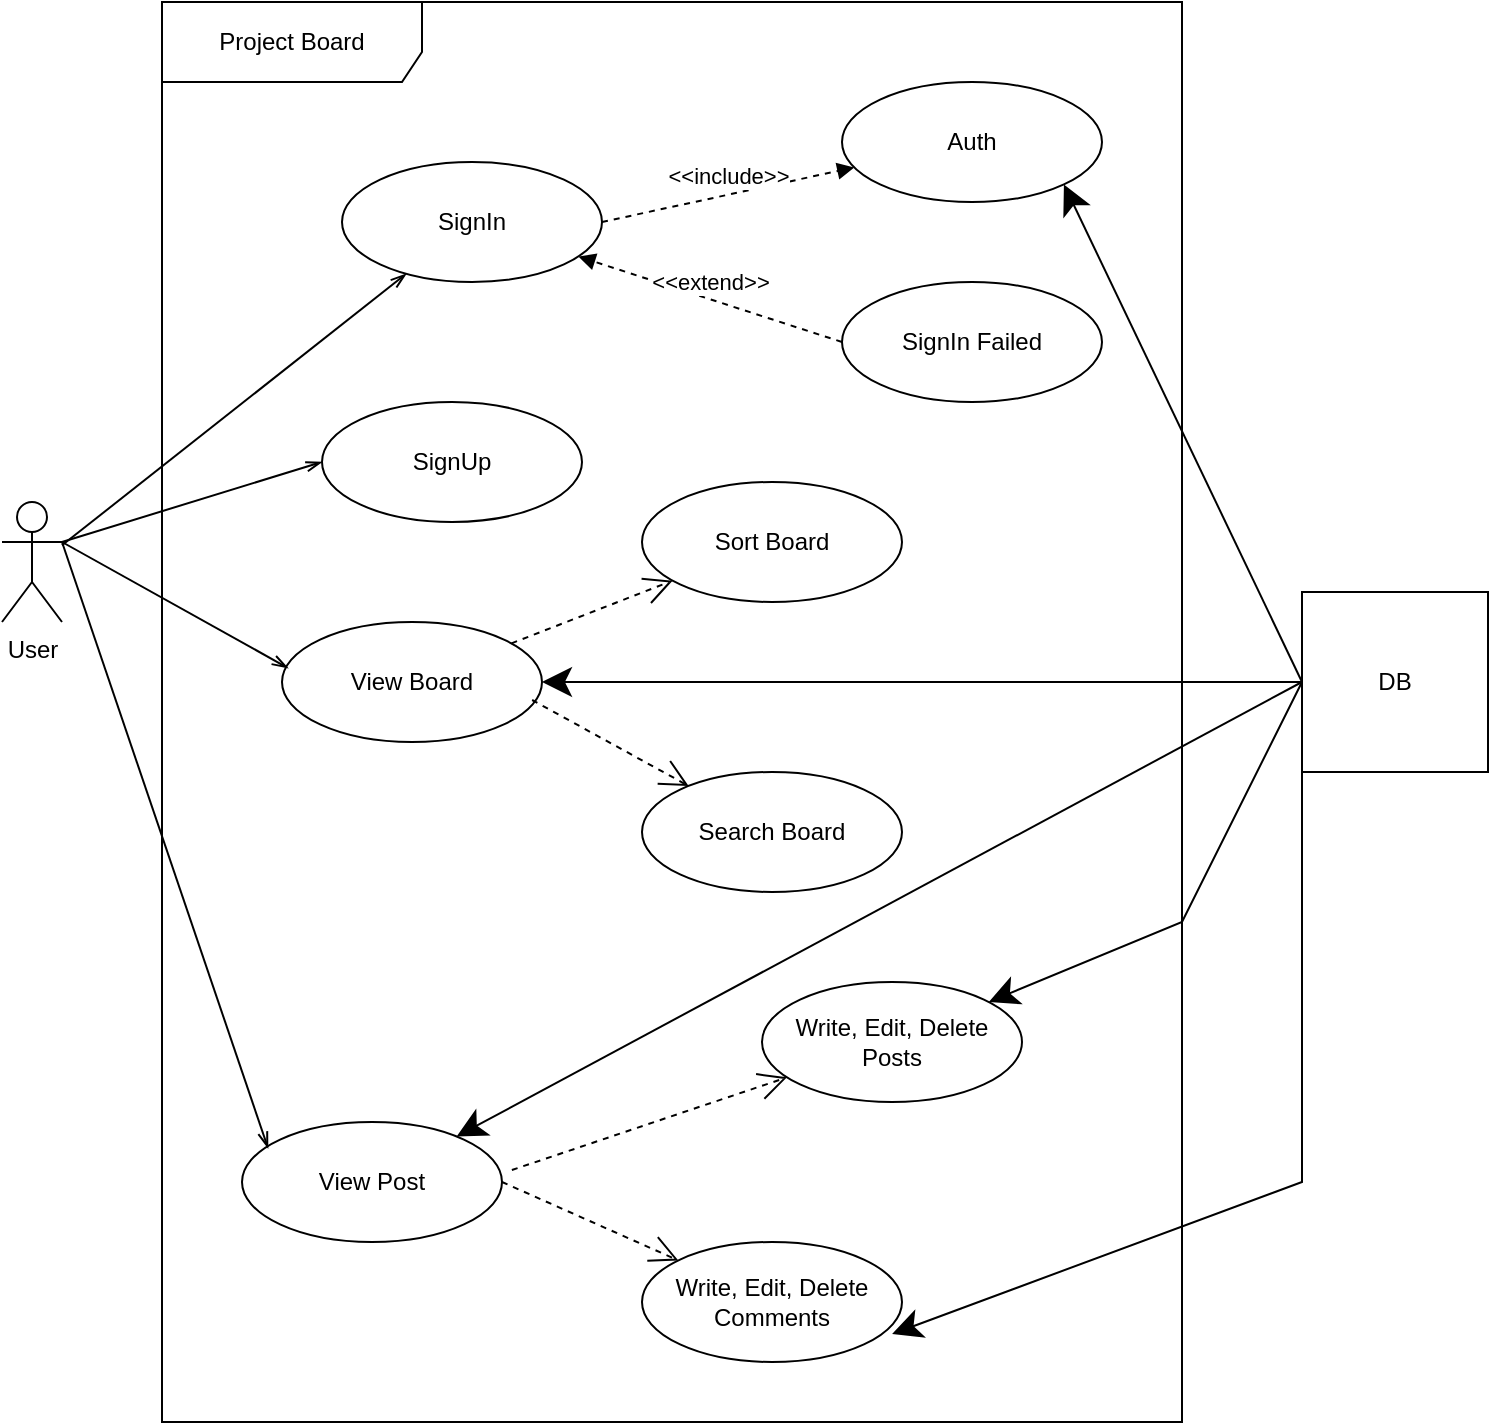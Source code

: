 <mxfile version="21.7.5" type="github">
  <diagram name="Page-1" id="yyVcuT7ZG6_ZORZ-o0uv">
    <mxGraphModel dx="954" dy="533" grid="1" gridSize="10" guides="1" tooltips="1" connect="1" arrows="1" fold="1" page="1" pageScale="1" pageWidth="827" pageHeight="1169" math="0" shadow="0">
      <root>
        <mxCell id="0" />
        <mxCell id="1" parent="0" />
        <mxCell id="BWfFkoRCmFagp8KXcjzF-1" value="User&lt;br&gt;" style="shape=umlActor;verticalLabelPosition=bottom;verticalAlign=top;html=1;" vertex="1" parent="1">
          <mxGeometry x="50" y="390" width="30" height="60" as="geometry" />
        </mxCell>
        <mxCell id="BWfFkoRCmFagp8KXcjzF-4" value="SignIn" style="ellipse;whiteSpace=wrap;html=1;" vertex="1" parent="1">
          <mxGeometry x="220" y="220" width="130" height="60" as="geometry" />
        </mxCell>
        <mxCell id="BWfFkoRCmFagp8KXcjzF-7" value="Project Board" style="shape=umlFrame;whiteSpace=wrap;html=1;pointerEvents=0;width=130;height=40;" vertex="1" parent="1">
          <mxGeometry x="130" y="140" width="510" height="710" as="geometry" />
        </mxCell>
        <mxCell id="BWfFkoRCmFagp8KXcjzF-8" value="SignUp" style="ellipse;whiteSpace=wrap;html=1;" vertex="1" parent="1">
          <mxGeometry x="210" y="340" width="130" height="60" as="geometry" />
        </mxCell>
        <mxCell id="BWfFkoRCmFagp8KXcjzF-10" value="View Board" style="ellipse;whiteSpace=wrap;html=1;" vertex="1" parent="1">
          <mxGeometry x="190" y="450" width="130" height="60" as="geometry" />
        </mxCell>
        <mxCell id="BWfFkoRCmFagp8KXcjzF-11" value="View Post" style="ellipse;whiteSpace=wrap;html=1;" vertex="1" parent="1">
          <mxGeometry x="170" y="700" width="130" height="60" as="geometry" />
        </mxCell>
        <mxCell id="BWfFkoRCmFagp8KXcjzF-15" value="" style="endArrow=openThin;endFill=0;html=1;rounded=0;" edge="1" parent="1" target="BWfFkoRCmFagp8KXcjzF-4">
          <mxGeometry width="160" relative="1" as="geometry">
            <mxPoint x="80" y="411.65" as="sourcePoint" />
            <mxPoint x="190" y="320" as="targetPoint" />
          </mxGeometry>
        </mxCell>
        <mxCell id="BWfFkoRCmFagp8KXcjzF-17" value="" style="endArrow=openThin;endFill=0;html=1;rounded=0;entryX=0;entryY=0.5;entryDx=0;entryDy=0;exitX=1;exitY=0.333;exitDx=0;exitDy=0;exitPerimeter=0;" edge="1" parent="1" source="BWfFkoRCmFagp8KXcjzF-1" target="BWfFkoRCmFagp8KXcjzF-8">
          <mxGeometry width="160" relative="1" as="geometry">
            <mxPoint x="90" y="421.65" as="sourcePoint" />
            <mxPoint x="200" y="330" as="targetPoint" />
          </mxGeometry>
        </mxCell>
        <mxCell id="BWfFkoRCmFagp8KXcjzF-18" value="" style="endArrow=openThin;endFill=0;html=1;rounded=0;entryX=0.023;entryY=0.383;entryDx=0;entryDy=0;entryPerimeter=0;" edge="1" parent="1" target="BWfFkoRCmFagp8KXcjzF-10">
          <mxGeometry width="160" relative="1" as="geometry">
            <mxPoint x="80" y="410" as="sourcePoint" />
            <mxPoint x="180" y="460" as="targetPoint" />
          </mxGeometry>
        </mxCell>
        <mxCell id="BWfFkoRCmFagp8KXcjzF-19" value="" style="endArrow=openThin;endFill=0;html=1;rounded=0;entryX=0.023;entryY=0.383;entryDx=0;entryDy=0;entryPerimeter=0;" edge="1" parent="1">
          <mxGeometry width="160" relative="1" as="geometry">
            <mxPoint x="80" y="410" as="sourcePoint" />
            <mxPoint x="183" y="713" as="targetPoint" />
          </mxGeometry>
        </mxCell>
        <mxCell id="BWfFkoRCmFagp8KXcjzF-20" value="Auth" style="ellipse;whiteSpace=wrap;html=1;" vertex="1" parent="1">
          <mxGeometry x="470" y="180" width="130" height="60" as="geometry" />
        </mxCell>
        <mxCell id="BWfFkoRCmFagp8KXcjzF-21" value="SignIn Failed" style="ellipse;whiteSpace=wrap;html=1;" vertex="1" parent="1">
          <mxGeometry x="470" y="280" width="130" height="60" as="geometry" />
        </mxCell>
        <mxCell id="BWfFkoRCmFagp8KXcjzF-24" value="&amp;lt;&amp;lt;include&amp;gt;&amp;gt;" style="html=1;verticalAlign=bottom;endArrow=block;curved=0;rounded=0;exitX=1;exitY=0.5;exitDx=0;exitDy=0;dashed=1;" edge="1" parent="1" source="BWfFkoRCmFagp8KXcjzF-4" target="BWfFkoRCmFagp8KXcjzF-20">
          <mxGeometry width="80" relative="1" as="geometry">
            <mxPoint x="310" y="300" as="sourcePoint" />
            <mxPoint x="390" y="300" as="targetPoint" />
          </mxGeometry>
        </mxCell>
        <mxCell id="BWfFkoRCmFagp8KXcjzF-25" value="&amp;lt;&amp;lt;extend&amp;gt;&amp;gt;" style="html=1;verticalAlign=bottom;endArrow=block;curved=0;rounded=0;exitX=0;exitY=0.5;exitDx=0;exitDy=0;dashed=1;" edge="1" parent="1" source="BWfFkoRCmFagp8KXcjzF-21" target="BWfFkoRCmFagp8KXcjzF-4">
          <mxGeometry width="80" relative="1" as="geometry">
            <mxPoint x="380" y="370" as="sourcePoint" />
            <mxPoint x="460" y="370" as="targetPoint" />
          </mxGeometry>
        </mxCell>
        <mxCell id="BWfFkoRCmFagp8KXcjzF-26" value="Sort Board" style="ellipse;whiteSpace=wrap;html=1;" vertex="1" parent="1">
          <mxGeometry x="370" y="380" width="130" height="60" as="geometry" />
        </mxCell>
        <mxCell id="BWfFkoRCmFagp8KXcjzF-27" value="Search Board" style="ellipse;whiteSpace=wrap;html=1;" vertex="1" parent="1">
          <mxGeometry x="370" y="525" width="130" height="60" as="geometry" />
        </mxCell>
        <mxCell id="BWfFkoRCmFagp8KXcjzF-28" value="" style="endArrow=open;endFill=1;endSize=12;html=1;rounded=0;dashed=1;" edge="1" parent="1" source="BWfFkoRCmFagp8KXcjzF-10" target="BWfFkoRCmFagp8KXcjzF-26">
          <mxGeometry width="160" relative="1" as="geometry">
            <mxPoint x="290" y="555" as="sourcePoint" />
            <mxPoint x="450" y="555" as="targetPoint" />
          </mxGeometry>
        </mxCell>
        <mxCell id="BWfFkoRCmFagp8KXcjzF-29" value="" style="endArrow=open;endFill=1;endSize=12;html=1;rounded=0;dashed=1;exitX=0.962;exitY=0.65;exitDx=0;exitDy=0;exitPerimeter=0;" edge="1" parent="1" source="BWfFkoRCmFagp8KXcjzF-10" target="BWfFkoRCmFagp8KXcjzF-27">
          <mxGeometry width="160" relative="1" as="geometry">
            <mxPoint x="270" y="577" as="sourcePoint" />
            <mxPoint x="366" y="543" as="targetPoint" />
          </mxGeometry>
        </mxCell>
        <mxCell id="BWfFkoRCmFagp8KXcjzF-30" value="Write, Edit, Delete Posts" style="ellipse;whiteSpace=wrap;html=1;" vertex="1" parent="1">
          <mxGeometry x="430" y="630" width="130" height="60" as="geometry" />
        </mxCell>
        <mxCell id="BWfFkoRCmFagp8KXcjzF-31" value="Write, Edit, Delete Comments" style="ellipse;whiteSpace=wrap;html=1;" vertex="1" parent="1">
          <mxGeometry x="370" y="760" width="130" height="60" as="geometry" />
        </mxCell>
        <mxCell id="BWfFkoRCmFagp8KXcjzF-33" value="" style="endArrow=open;endFill=1;endSize=12;html=1;rounded=0;exitX=1.038;exitY=0.4;exitDx=0;exitDy=0;dashed=1;exitPerimeter=0;" edge="1" parent="1" source="BWfFkoRCmFagp8KXcjzF-11" target="BWfFkoRCmFagp8KXcjzF-30">
          <mxGeometry width="160" relative="1" as="geometry">
            <mxPoint x="290" y="720" as="sourcePoint" />
            <mxPoint x="450" y="720" as="targetPoint" />
          </mxGeometry>
        </mxCell>
        <mxCell id="BWfFkoRCmFagp8KXcjzF-34" value="" style="endArrow=open;endFill=1;endSize=12;html=1;rounded=0;exitX=1;exitY=0.5;exitDx=0;exitDy=0;dashed=1;" edge="1" parent="1" source="BWfFkoRCmFagp8KXcjzF-11" target="BWfFkoRCmFagp8KXcjzF-31">
          <mxGeometry width="160" relative="1" as="geometry">
            <mxPoint x="289" y="751" as="sourcePoint" />
            <mxPoint x="370" y="740" as="targetPoint" />
          </mxGeometry>
        </mxCell>
        <mxCell id="BWfFkoRCmFagp8KXcjzF-35" value="DB" style="html=1;dropTarget=0;whiteSpace=wrap;" vertex="1" parent="1">
          <mxGeometry x="700" y="435" width="93" height="90" as="geometry" />
        </mxCell>
        <mxCell id="BWfFkoRCmFagp8KXcjzF-37" value="" style="endArrow=classic;endFill=1;endSize=12;html=1;rounded=0;exitX=0;exitY=0.5;exitDx=0;exitDy=0;entryX=1;entryY=1;entryDx=0;entryDy=0;" edge="1" parent="1" source="BWfFkoRCmFagp8KXcjzF-35" target="BWfFkoRCmFagp8KXcjzF-20">
          <mxGeometry width="160" relative="1" as="geometry">
            <mxPoint x="340" y="450" as="sourcePoint" />
            <mxPoint x="500" y="450" as="targetPoint" />
          </mxGeometry>
        </mxCell>
        <mxCell id="BWfFkoRCmFagp8KXcjzF-38" value="" style="endArrow=classic;endFill=1;endSize=12;html=1;rounded=0;exitX=0;exitY=0.5;exitDx=0;exitDy=0;" edge="1" parent="1" source="BWfFkoRCmFagp8KXcjzF-35" target="BWfFkoRCmFagp8KXcjzF-10">
          <mxGeometry width="160" relative="1" as="geometry">
            <mxPoint x="679" y="594" as="sourcePoint" />
            <mxPoint x="560" y="350" as="targetPoint" />
          </mxGeometry>
        </mxCell>
        <mxCell id="BWfFkoRCmFagp8KXcjzF-39" value="" style="endArrow=classic;endFill=1;endSize=12;html=1;rounded=0;exitX=0;exitY=0.5;exitDx=0;exitDy=0;" edge="1" parent="1" source="BWfFkoRCmFagp8KXcjzF-35" target="BWfFkoRCmFagp8KXcjzF-11">
          <mxGeometry width="160" relative="1" as="geometry">
            <mxPoint x="700" y="600" as="sourcePoint" />
            <mxPoint x="320" y="604" as="targetPoint" />
          </mxGeometry>
        </mxCell>
        <mxCell id="BWfFkoRCmFagp8KXcjzF-40" value="" style="endArrow=classic;endFill=1;endSize=12;html=1;rounded=0;exitX=0;exitY=0.5;exitDx=0;exitDy=0;entryX=0.962;entryY=0.767;entryDx=0;entryDy=0;entryPerimeter=0;" edge="1" parent="1" source="BWfFkoRCmFagp8KXcjzF-35" target="BWfFkoRCmFagp8KXcjzF-31">
          <mxGeometry width="160" relative="1" as="geometry">
            <mxPoint x="746.5" y="490" as="sourcePoint" />
            <mxPoint x="323.5" y="717" as="targetPoint" />
            <Array as="points">
              <mxPoint x="700" y="730" />
            </Array>
          </mxGeometry>
        </mxCell>
        <mxCell id="BWfFkoRCmFagp8KXcjzF-41" value="" style="endArrow=classic;endFill=1;endSize=12;html=1;rounded=0;" edge="1" parent="1" target="BWfFkoRCmFagp8KXcjzF-30">
          <mxGeometry width="160" relative="1" as="geometry">
            <mxPoint x="700" y="480" as="sourcePoint" />
            <mxPoint x="505" y="816" as="targetPoint" />
            <Array as="points">
              <mxPoint x="640" y="600" />
            </Array>
          </mxGeometry>
        </mxCell>
      </root>
    </mxGraphModel>
  </diagram>
</mxfile>

